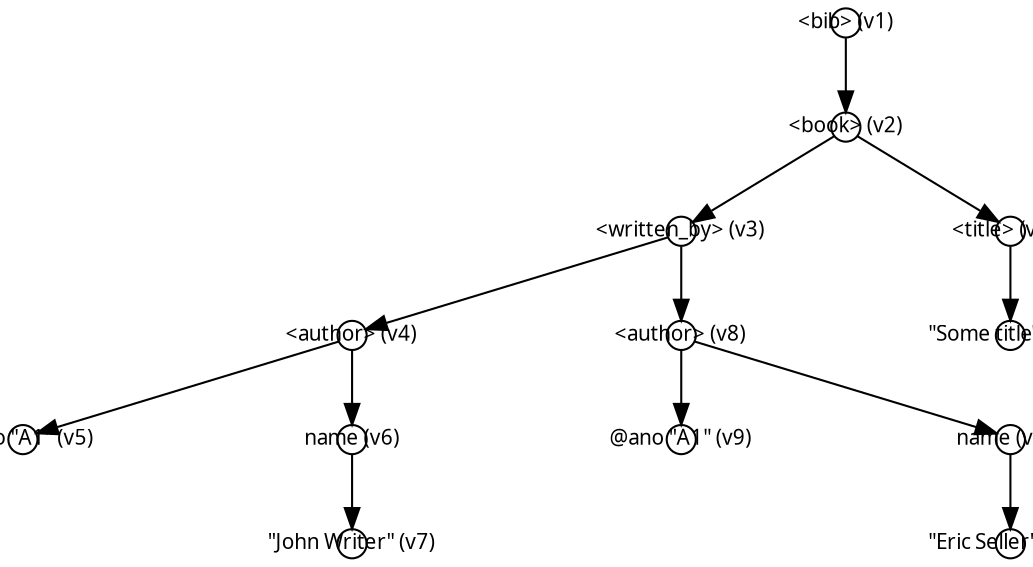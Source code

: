 digraph xml_tree_example {
	rankdir = TB;
    nodesep = 2;
	node [shape = circle, fixedsize = true, width = 0.2, fontname = "TeXGyrePagella-Regular", fontsize = 10];
	edge [fontname = "TeXGyrePagella-Regular", fontsize = 10];

{
	Root1[label = "<bib> (v1)"];
}

{
	book1[label = "<book> (v2)"];
}

	Root1 -> book1;
{
    rank = same;
	writtenby1[label = "<written_by> (v3)"];
    title1[label = "<title> (v12)"];

}
    book1 -> writtenby1;
    book1 -> title1;

{
    rank = same;
	author1[label = "<author> (v4)"];
    author2[label = "<author> (v8)"];
    titleValue1[label = "\"Some title\" (v13)"];

}
    writtenby1 -> author1;
    writtenby1 -> author2;
    title1 -> titleValue1;

{
    rank = same;
    ano1[label = "@ano \"A1\" (v5)"];
    name1[label = "name (v6)"];
    ano2[label = "@ano \"A1\" (v9)"];
    name2[label = "name (v10)"];

}
    author1 -> ano1;
    author1 -> name1;
    author2 -> ano2;
    author2 -> name2;

    nameValue1[label = "\"John Writer\" (v7)"];
    nameValue2[label = "\"Eric Seller\" (v11)"];

    name1 -> nameValue1;
    name2 -> nameValue2;
}
